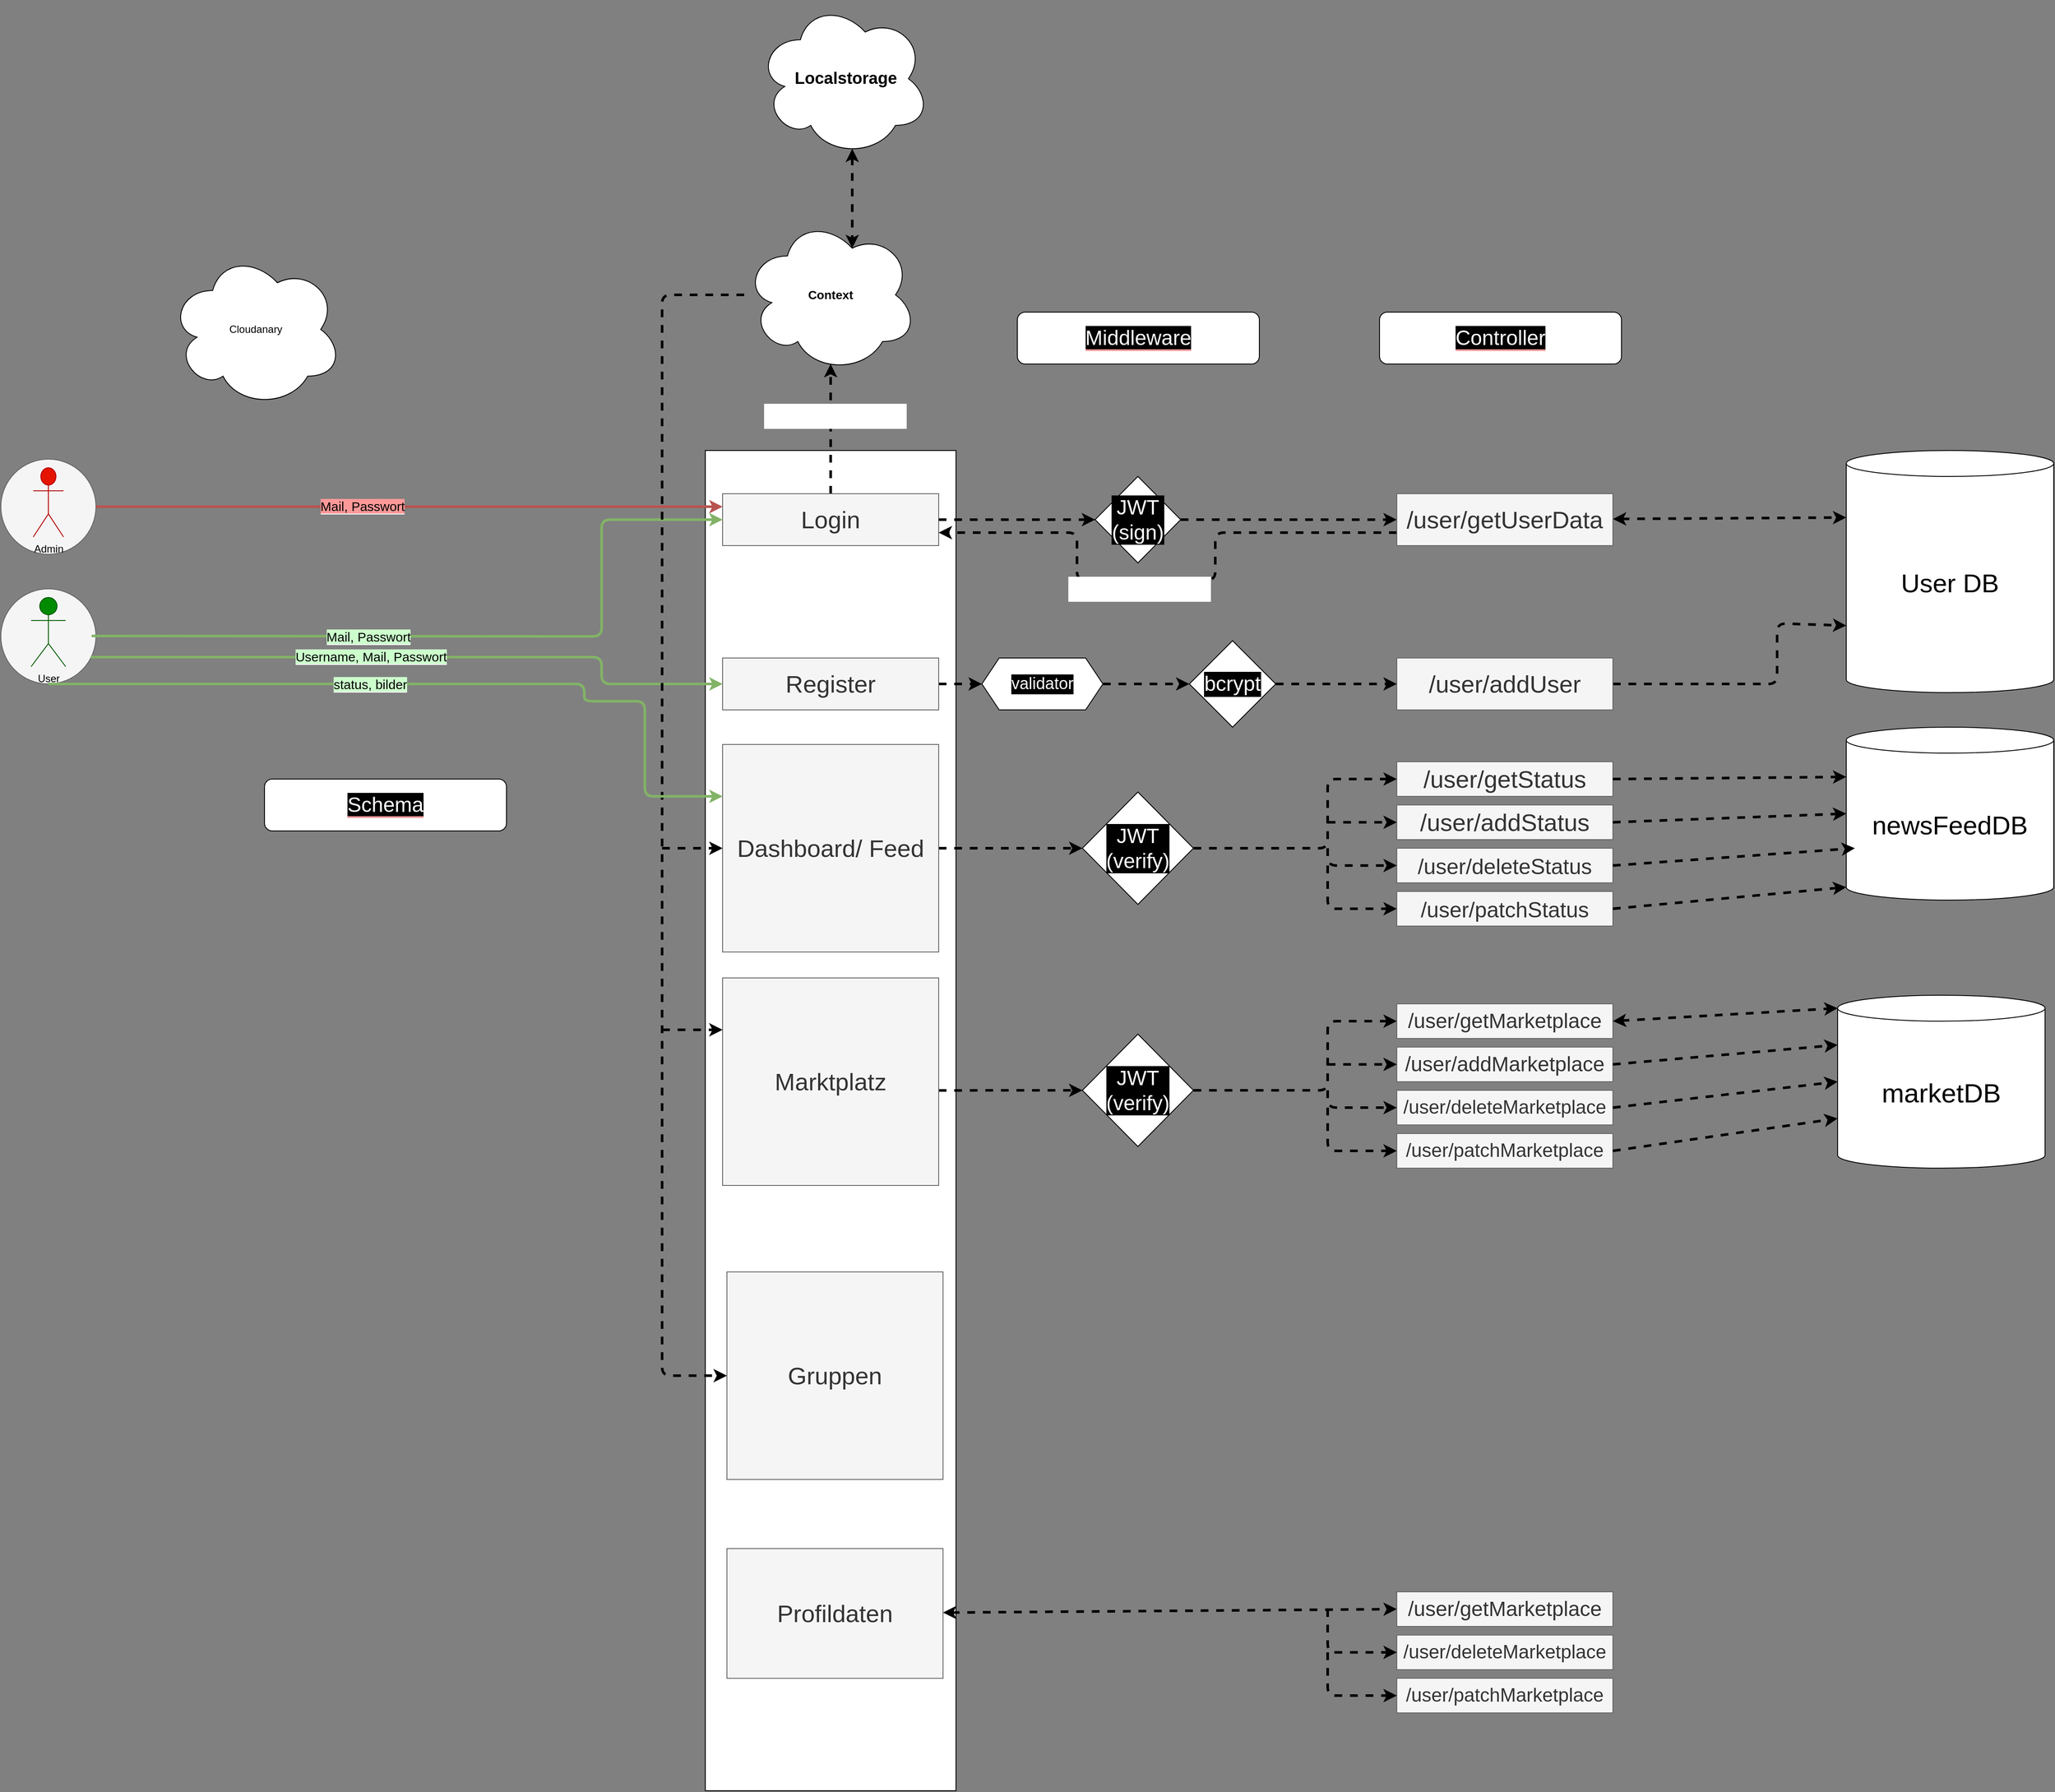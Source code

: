 <mxfile>
    <diagram id="BRW_ZsWo_HDdX70PyCVF" name="Seite-1">
        <mxGraphModel dx="2422" dy="2932" grid="1" gridSize="10" guides="1" tooltips="1" connect="1" arrows="1" fold="1" page="1" pageScale="1" pageWidth="827" pageHeight="1169" background="#808080" math="0" shadow="0">
            <root>
                <mxCell id="0"/>
                <mxCell id="1" parent="0"/>
                <mxCell id="62" value="" style="ellipse;whiteSpace=wrap;html=1;aspect=fixed;fillColor=#f5f5f5;fontColor=#333333;strokeColor=#666666;" vertex="1" parent="1">
                    <mxGeometry x="65" y="250" width="110" height="110" as="geometry"/>
                </mxCell>
                <mxCell id="61" value="" style="ellipse;whiteSpace=wrap;html=1;aspect=fixed;fillColor=#f5f5f5;fontColor=#333333;strokeColor=#666666;" vertex="1" parent="1">
                    <mxGeometry x="65" y="400" width="110" height="110" as="geometry"/>
                </mxCell>
                <mxCell id="2" value="&lt;font style=&quot;font-size: 30px;&quot;&gt;User DB&lt;/font&gt;" style="shape=cylinder3;whiteSpace=wrap;html=1;boundedLbl=1;backgroundOutline=1;size=15;" parent="1" vertex="1">
                    <mxGeometry x="2200" y="240" width="240" height="280" as="geometry"/>
                </mxCell>
                <mxCell id="5" value="Cloudanary&lt;br&gt;" style="ellipse;shape=cloud;whiteSpace=wrap;html=1;" parent="1" vertex="1">
                    <mxGeometry x="260" y="10" width="200" height="180" as="geometry"/>
                </mxCell>
                <mxCell id="6" value="&lt;font style=&quot;font-size: 14px;&quot;&gt;&lt;b&gt;Context&lt;/b&gt;&lt;/font&gt;" style="ellipse;shape=cloud;whiteSpace=wrap;html=1;" parent="1" vertex="1">
                    <mxGeometry x="925" y="-30" width="200" height="180" as="geometry"/>
                </mxCell>
                <mxCell id="10" value="&lt;font color=&quot;#000000&quot;&gt;Admin&lt;/font&gt;" style="shape=umlActor;verticalLabelPosition=bottom;verticalAlign=top;html=1;outlineConnect=0;fillColor=#e51400;fontColor=#ffffff;strokeColor=#B20000;" parent="1" vertex="1">
                    <mxGeometry x="102.5" y="260" width="35" height="80" as="geometry"/>
                </mxCell>
                <mxCell id="12" value="&lt;font color=&quot;#000000&quot;&gt;User&lt;/font&gt;" style="shape=umlActor;verticalLabelPosition=bottom;verticalAlign=top;html=1;outlineConnect=0;fillColor=#008a00;fontColor=#ffffff;strokeColor=#005700;" parent="1" vertex="1">
                    <mxGeometry x="100" y="410" width="40" height="80" as="geometry"/>
                </mxCell>
                <mxCell id="60" value="&lt;font style=&quot;font-size: 30px;&quot;&gt;newsFeedDB&lt;/font&gt;" style="shape=cylinder3;whiteSpace=wrap;html=1;boundedLbl=1;backgroundOutline=1;size=15;" vertex="1" parent="1">
                    <mxGeometry x="2200" y="560" width="240" height="200" as="geometry"/>
                </mxCell>
                <mxCell id="63" value="" style="rounded=0;whiteSpace=wrap;html=1;fontColor=#000000;" vertex="1" parent="1">
                    <mxGeometry x="880" y="240" width="290" height="1550" as="geometry"/>
                </mxCell>
                <mxCell id="91" style="edgeStyle=none;html=1;dashed=1;strokeWidth=3;fontSize=24;fontColor=#FFFFFF;" edge="1" parent="1" source="64">
                    <mxGeometry relative="1" as="geometry">
                        <mxPoint x="1025" y="140.0" as="targetPoint"/>
                    </mxGeometry>
                </mxCell>
                <mxCell id="92" value="&lt;span style=&quot;color: rgba(0, 0, 0, 0); font-family: monospace; font-size: 0px; text-align: start; background-color: rgb(42, 37, 47);&quot;&gt;%3CmxGraphModel%3E%3Croot%3E%3CmxCell%20id%3D%220%22%2F%3E%3CmxCell%20id%3D%221%22%20parent%3D%220%22%2F%3E%3CmxCell%20id%3D%222%22%20value%3D%22userObj%22%20style%3D%22edgeLabel%3Bhtml%3D1%3Balign%3Dcenter%3BverticalAlign%3Dmiddle%3Bresizable%3D0%3Bpoints%3D%5B%5D%3BfontSize%3D24%3BfontColor%3D%23FFFFFF%3B%22%20vertex%3D%221%22%20connectable%3D%220%22%20parent%3D%221%22%3E%3CmxGeometry%20x%3D%221381.286%22%20y%3D%22400%22%20as%3D%22geometry%22%2F%3E%3C%2FmxCell%3E%3C%2Froot%3E%3C%2FmxGraphModel%3E&lt;/span&gt;&lt;span style=&quot;color: rgba(0, 0, 0, 0); font-family: monospace; font-size: 0px; text-align: start; background-color: rgb(42, 37, 47);&quot;&gt;%3CmxGraphModel%3E%3Croot%3E%3CmxCell%20id%3D%220%22%2F%3E%3CmxCell%20id%3D%221%22%20parent%3D%220%22%2F%3E%3CmxCell%20id%3D%222%22%20value%3D%22userObj%22%20style%3D%22edgeLabel%3Bhtml%3D1%3Balign%3Dcenter%3BverticalAlign%3Dmiddle%3Bresizable%3D0%3Bpoints%3D%5B%5D%3BfontSize%3D24%3BfontColor%3D%23FFFFFF%3B%22%20vertex%3D%221%22%20connectable%3D%220%22%20parent%3D%221%22%3E%3CmxGeometry%20x%3D%221381.286%22%20y%3D%22400%22%20as%3D%22geometry%22%2F%3E%3C%2FmxCell%3E%3C%2Froot%3E%3C%2FmxGraphModel%3E&lt;/span&gt;" style="edgeLabel;html=1;align=center;verticalAlign=middle;resizable=0;points=[];fontSize=24;fontColor=#FFFFFF;" vertex="1" connectable="0" parent="91">
                    <mxGeometry x="0.314" y="5" relative="1" as="geometry">
                        <mxPoint as="offset"/>
                    </mxGeometry>
                </mxCell>
                <mxCell id="64" value="&lt;font style=&quot;font-size: 28px;&quot;&gt;Login&lt;/font&gt;" style="rounded=0;whiteSpace=wrap;html=1;fontColor=#333333;fillColor=#f5f5f5;strokeColor=#666666;" vertex="1" parent="1">
                    <mxGeometry x="900" y="290" width="250" height="60" as="geometry"/>
                </mxCell>
                <mxCell id="65" value="" style="endArrow=classic;html=1;fontSize=28;fontColor=#000000;exitX=1;exitY=0.5;exitDx=0;exitDy=0;strokeWidth=3;fillColor=#f8cecc;strokeColor=#b85450;entryX=0;entryY=0.25;entryDx=0;entryDy=0;" edge="1" parent="1" source="62" target="64">
                    <mxGeometry width="50" height="50" relative="1" as="geometry">
                        <mxPoint x="640" y="700" as="sourcePoint"/>
                        <mxPoint x="860" y="305" as="targetPoint"/>
                    </mxGeometry>
                </mxCell>
                <mxCell id="67" value="&lt;span style=&quot;background-color: rgb(255, 153, 153);&quot;&gt;Mail, Passwort&lt;/span&gt;" style="edgeLabel;html=1;align=center;verticalAlign=middle;resizable=0;points=[];fontSize=15;fontColor=#000000;" vertex="1" connectable="0" parent="65">
                    <mxGeometry x="-0.151" y="1" relative="1" as="geometry">
                        <mxPoint as="offset"/>
                    </mxGeometry>
                </mxCell>
                <mxCell id="68" value="" style="endArrow=classic;html=1;fontSize=28;fontColor=#000000;exitX=1;exitY=0.5;exitDx=0;exitDy=0;strokeWidth=3;fillColor=#d5e8d4;strokeColor=#82b366;entryX=0;entryY=0.5;entryDx=0;entryDy=0;" edge="1" parent="1" target="64">
                    <mxGeometry width="50" height="50" relative="1" as="geometry">
                        <mxPoint x="170" y="454.5" as="sourcePoint"/>
                        <mxPoint x="770" y="500" as="targetPoint"/>
                        <Array as="points">
                            <mxPoint x="760" y="455"/>
                            <mxPoint x="760" y="320"/>
                        </Array>
                    </mxGeometry>
                </mxCell>
                <mxCell id="69" value="&lt;span style=&quot;background-color: rgb(204, 255, 204);&quot;&gt;Mail, Passwort&lt;/span&gt;" style="edgeLabel;html=1;align=center;verticalAlign=middle;resizable=0;points=[];fontSize=15;fontColor=#000000;" vertex="1" connectable="0" parent="68">
                    <mxGeometry x="-0.151" y="1" relative="1" as="geometry">
                        <mxPoint x="-47" y="1" as="offset"/>
                    </mxGeometry>
                </mxCell>
                <mxCell id="105" style="edgeStyle=none;html=1;exitX=1;exitY=0.5;exitDx=0;exitDy=0;entryX=0;entryY=0.5;entryDx=0;entryDy=0;dashed=1;strokeWidth=3;fontSize=19;fontColor=#FFFFFF;" edge="1" parent="1" source="70" target="102">
                    <mxGeometry relative="1" as="geometry"/>
                </mxCell>
                <mxCell id="70" value="&lt;font style=&quot;font-size: 28px;&quot;&gt;Register&lt;/font&gt;" style="rounded=0;whiteSpace=wrap;html=1;fontColor=#333333;fillColor=#f5f5f5;strokeColor=#666666;" vertex="1" parent="1">
                    <mxGeometry x="900" y="480" width="250" height="60" as="geometry"/>
                </mxCell>
                <mxCell id="71" value="" style="endArrow=classic;html=1;fontSize=28;fontColor=#000000;exitX=0.945;exitY=0.718;exitDx=0;exitDy=0;strokeWidth=3;fillColor=#d5e8d4;strokeColor=#82b366;entryX=0;entryY=0.5;entryDx=0;entryDy=0;exitPerimeter=0;" edge="1" parent="1" source="61" target="70">
                    <mxGeometry width="50" height="50" relative="1" as="geometry">
                        <mxPoint x="180" y="464.5" as="sourcePoint"/>
                        <mxPoint x="910" y="330" as="targetPoint"/>
                        <Array as="points">
                            <mxPoint x="760" y="479"/>
                            <mxPoint x="760" y="510"/>
                        </Array>
                    </mxGeometry>
                </mxCell>
                <mxCell id="72" value="&lt;span style=&quot;background-color: rgb(204, 255, 204);&quot;&gt;Username, Mail, Passwort&lt;/span&gt;" style="edgeLabel;html=1;align=center;verticalAlign=middle;resizable=0;points=[];fontSize=15;fontColor=#000000;" vertex="1" connectable="0" parent="71">
                    <mxGeometry x="-0.151" y="1" relative="1" as="geometry">
                        <mxPoint as="offset"/>
                    </mxGeometry>
                </mxCell>
                <mxCell id="134" style="edgeStyle=none;html=1;exitX=1;exitY=0.5;exitDx=0;exitDy=0;entryX=0;entryY=0.5;entryDx=0;entryDy=0;strokeWidth=3;fontSize=15;fontColor=#000000;dashed=1;" edge="1" parent="1" source="74" target="131">
                    <mxGeometry relative="1" as="geometry"/>
                </mxCell>
                <mxCell id="74" value="&lt;font style=&quot;font-size: 28px;&quot;&gt;Dashboard/ Feed&lt;/font&gt;" style="rounded=0;whiteSpace=wrap;html=1;fontColor=#333333;fillColor=#f5f5f5;strokeColor=#666666;" vertex="1" parent="1">
                    <mxGeometry x="900" y="580" width="250" height="240" as="geometry"/>
                </mxCell>
                <mxCell id="152" style="edgeStyle=none;html=1;entryX=0;entryY=0.5;entryDx=0;entryDy=0;dashed=1;strokeWidth=3;fontSize=15;fontColor=#000000;exitX=1;exitY=0.542;exitDx=0;exitDy=0;exitPerimeter=0;" edge="1" parent="1" source="75" target="148">
                    <mxGeometry relative="1" as="geometry"/>
                </mxCell>
                <mxCell id="75" value="&lt;font style=&quot;font-size: 28px;&quot;&gt;Marktplatz&lt;/font&gt;" style="rounded=0;whiteSpace=wrap;html=1;fontColor=#333333;fillColor=#f5f5f5;strokeColor=#666666;" vertex="1" parent="1">
                    <mxGeometry x="900" y="850" width="250" height="240" as="geometry"/>
                </mxCell>
                <mxCell id="76" value="&lt;font style=&quot;font-size: 28px;&quot;&gt;Gruppen&lt;/font&gt;" style="rounded=0;whiteSpace=wrap;html=1;fontColor=#333333;fillColor=#f5f5f5;strokeColor=#666666;" vertex="1" parent="1">
                    <mxGeometry x="905" y="1190" width="250" height="240" as="geometry"/>
                </mxCell>
                <mxCell id="78" value="&lt;font style=&quot;background-color: rgb(0, 0, 0); font-size: 24px;&quot; color=&quot;#ffffff&quot;&gt;Middleware&lt;/font&gt;" style="rounded=1;whiteSpace=wrap;html=1;labelBackgroundColor=#FF9999;fontSize=15;fontColor=#000000;" vertex="1" parent="1">
                    <mxGeometry x="1241" y="80" width="280" height="60" as="geometry"/>
                </mxCell>
                <mxCell id="85" style="edgeStyle=none;html=1;strokeWidth=3;fontSize=24;fontColor=#FFFFFF;dashed=1;" edge="1" parent="1" source="79" target="84">
                    <mxGeometry relative="1" as="geometry"/>
                </mxCell>
                <mxCell id="79" value="JWT&lt;br&gt;(sign)" style="rhombus;whiteSpace=wrap;html=1;labelBackgroundColor=#000000;fontSize=24;fontColor=#FFFFFF;" vertex="1" parent="1">
                    <mxGeometry x="1331" y="270" width="99" height="100" as="geometry"/>
                </mxCell>
                <mxCell id="81" value="" style="endArrow=classic;html=1;strokeWidth=3;fontSize=24;fontColor=#FFFFFF;exitX=1;exitY=0.5;exitDx=0;exitDy=0;entryX=0;entryY=0.5;entryDx=0;entryDy=0;dashed=1;" edge="1" parent="1" source="64" target="79">
                    <mxGeometry width="50" height="50" relative="1" as="geometry">
                        <mxPoint x="1250" y="350" as="sourcePoint"/>
                        <mxPoint x="1350" y="320" as="targetPoint"/>
                    </mxGeometry>
                </mxCell>
                <mxCell id="83" value="&lt;font style=&quot;background-color: rgb(0, 0, 0); font-size: 24px;&quot; color=&quot;#ffffff&quot;&gt;Controller&lt;/font&gt;" style="rounded=1;whiteSpace=wrap;html=1;labelBackgroundColor=#FF9999;fontSize=15;fontColor=#000000;" vertex="1" parent="1">
                    <mxGeometry x="1660" y="80" width="280" height="60" as="geometry"/>
                </mxCell>
                <mxCell id="88" style="edgeStyle=none;html=1;exitX=0;exitY=0.75;exitDx=0;exitDy=0;dashed=1;strokeWidth=3;fontSize=24;fontColor=#FFFFFF;entryX=1;entryY=0.75;entryDx=0;entryDy=0;" edge="1" parent="1" source="84" target="64">
                    <mxGeometry relative="1" as="geometry">
                        <mxPoint x="1470" y="334.714" as="targetPoint"/>
                        <Array as="points">
                            <mxPoint x="1470" y="335"/>
                            <mxPoint x="1470" y="390"/>
                            <mxPoint x="1310" y="390"/>
                            <mxPoint x="1310" y="335"/>
                        </Array>
                    </mxGeometry>
                </mxCell>
                <mxCell id="90" value="token (userObj)" style="edgeLabel;html=1;align=center;verticalAlign=middle;resizable=0;points=[];fontSize=24;fontColor=#FFFFFF;" vertex="1" connectable="0" parent="88">
                    <mxGeometry x="0.017" y="-2" relative="1" as="geometry">
                        <mxPoint x="-28" y="12" as="offset"/>
                    </mxGeometry>
                </mxCell>
                <mxCell id="99" style="edgeStyle=none;html=1;entryX=0;entryY=0;entryDx=0;entryDy=77.5;entryPerimeter=0;dashed=1;strokeWidth=3;fontSize=19;fontColor=#FFFFFF;startArrow=classic;startFill=1;" edge="1" parent="1" source="84" target="2">
                    <mxGeometry relative="1" as="geometry"/>
                </mxCell>
                <mxCell id="84" value="&lt;font style=&quot;font-size: 28px;&quot;&gt;/user/getUserData&lt;/font&gt;" style="rounded=0;whiteSpace=wrap;html=1;fontColor=#333333;fillColor=#f5f5f5;strokeColor=#666666;" vertex="1" parent="1">
                    <mxGeometry x="1680" y="290" width="250" height="60" as="geometry"/>
                </mxCell>
                <mxCell id="94" value="token (userObj)" style="edgeLabel;html=1;align=center;verticalAlign=middle;resizable=0;points=[];fontSize=24;fontColor=#FFFFFF;" vertex="1" connectable="0" parent="1">
                    <mxGeometry x="1029.996" y="200" as="geometry"/>
                </mxCell>
                <mxCell id="96" value="&lt;font size=&quot;1&quot; style=&quot;&quot;&gt;&lt;b style=&quot;font-size: 19px;&quot;&gt;&amp;nbsp;Localstorage&lt;/b&gt;&lt;/font&gt;" style="ellipse;shape=cloud;whiteSpace=wrap;html=1;" vertex="1" parent="1">
                    <mxGeometry x="940" y="-280" width="200" height="180" as="geometry"/>
                </mxCell>
                <mxCell id="98" value="" style="endArrow=classic;startArrow=classic;html=1;dashed=1;strokeWidth=3;fontSize=19;fontColor=#FFFFFF;exitX=0.55;exitY=0.95;exitDx=0;exitDy=0;exitPerimeter=0;entryX=0.625;entryY=0.2;entryDx=0;entryDy=0;entryPerimeter=0;" edge="1" parent="1" source="96" target="6">
                    <mxGeometry width="50" height="50" relative="1" as="geometry">
                        <mxPoint x="1060" y="430" as="sourcePoint"/>
                        <mxPoint x="1110" y="380" as="targetPoint"/>
                    </mxGeometry>
                </mxCell>
                <mxCell id="95" style="edgeStyle=none;html=1;dashed=1;strokeWidth=3;fontSize=14;fontColor=#FFFFFF;entryX=0;entryY=0.5;entryDx=0;entryDy=0;" edge="1" parent="1" source="6" target="76">
                    <mxGeometry relative="1" as="geometry">
                        <mxPoint x="820" y="1182.857" as="targetPoint"/>
                        <Array as="points">
                            <mxPoint x="830" y="60"/>
                            <mxPoint x="830" y="660"/>
                            <mxPoint x="830" y="1310"/>
                        </Array>
                    </mxGeometry>
                </mxCell>
                <mxCell id="108" style="edgeStyle=none;html=1;exitX=1;exitY=0.5;exitDx=0;exitDy=0;entryX=0;entryY=0;entryDx=0;entryDy=202.5;entryPerimeter=0;dashed=1;strokeWidth=3;fontSize=19;fontColor=#FFFFFF;" edge="1" parent="1" source="100" target="2">
                    <mxGeometry relative="1" as="geometry">
                        <Array as="points">
                            <mxPoint x="2120" y="510"/>
                            <mxPoint x="2120" y="440"/>
                        </Array>
                    </mxGeometry>
                </mxCell>
                <mxCell id="100" value="&lt;font style=&quot;font-size: 28px;&quot;&gt;/user/addUser&lt;/font&gt;" style="rounded=0;whiteSpace=wrap;html=1;fontColor=#333333;fillColor=#f5f5f5;strokeColor=#666666;" vertex="1" parent="1">
                    <mxGeometry x="1680" y="480" width="250" height="60" as="geometry"/>
                </mxCell>
                <mxCell id="106" style="edgeStyle=none;html=1;dashed=1;strokeWidth=3;fontSize=19;fontColor=#FFFFFF;" edge="1" parent="1" source="102" target="104">
                    <mxGeometry relative="1" as="geometry"/>
                </mxCell>
                <mxCell id="102" value="validator" style="shape=hexagon;perimeter=hexagonPerimeter2;whiteSpace=wrap;html=1;fixedSize=1;labelBackgroundColor=#000000;fontSize=19;fontColor=#FFFFFF;" vertex="1" parent="1">
                    <mxGeometry x="1200" y="480" width="140" height="60" as="geometry"/>
                </mxCell>
                <mxCell id="107" style="edgeStyle=none;html=1;entryX=0;entryY=0.5;entryDx=0;entryDy=0;dashed=1;strokeWidth=3;fontSize=19;fontColor=#FFFFFF;" edge="1" parent="1" source="104" target="100">
                    <mxGeometry relative="1" as="geometry"/>
                </mxCell>
                <mxCell id="104" value="bcrypt" style="rhombus;whiteSpace=wrap;html=1;labelBackgroundColor=#000000;fontSize=24;fontColor=#FFFFFF;" vertex="1" parent="1">
                    <mxGeometry x="1440" y="460" width="100" height="100" as="geometry"/>
                </mxCell>
                <mxCell id="111" value="" style="endArrow=classic;html=1;dashed=1;strokeWidth=3;fontSize=19;fontColor=#FFFFFF;entryX=0;entryY=0.5;entryDx=0;entryDy=0;" edge="1" parent="1" target="74">
                    <mxGeometry width="50" height="50" relative="1" as="geometry">
                        <mxPoint x="830" y="700" as="sourcePoint"/>
                        <mxPoint x="1060" y="880" as="targetPoint"/>
                    </mxGeometry>
                </mxCell>
                <mxCell id="112" value="" style="endArrow=classic;html=1;dashed=1;strokeWidth=3;fontSize=19;fontColor=#FFFFFF;entryX=0;entryY=0.25;entryDx=0;entryDy=0;" edge="1" parent="1" target="75">
                    <mxGeometry width="50" height="50" relative="1" as="geometry">
                        <mxPoint x="830" y="910" as="sourcePoint"/>
                        <mxPoint x="710" y="960" as="targetPoint"/>
                    </mxGeometry>
                </mxCell>
                <mxCell id="113" value="&lt;font style=&quot;font-size: 28px;&quot;&gt;/user/getStatus&lt;/font&gt;" style="rounded=0;whiteSpace=wrap;html=1;fontColor=#333333;fillColor=#f5f5f5;strokeColor=#666666;" vertex="1" parent="1">
                    <mxGeometry x="1680" y="600" width="250" height="40" as="geometry"/>
                </mxCell>
                <mxCell id="114" value="&lt;font style=&quot;font-size: 25px;&quot;&gt;/user/deleteStatus&lt;/font&gt;" style="rounded=0;whiteSpace=wrap;html=1;fontColor=#333333;fillColor=#f5f5f5;strokeColor=#666666;" vertex="1" parent="1">
                    <mxGeometry x="1680" y="700" width="250" height="40" as="geometry"/>
                </mxCell>
                <mxCell id="117" value="&lt;font style=&quot;font-size: 28px;&quot;&gt;/user/addStatus&lt;/font&gt;" style="rounded=0;whiteSpace=wrap;html=1;fontColor=#333333;fillColor=#f5f5f5;strokeColor=#666666;" vertex="1" parent="1">
                    <mxGeometry x="1680" y="650" width="250" height="40" as="geometry"/>
                </mxCell>
                <mxCell id="118" value="&lt;font style=&quot;font-size: 25px;&quot;&gt;/user/patchStatus&lt;/font&gt;" style="rounded=0;whiteSpace=wrap;html=1;fontColor=#333333;fillColor=#f5f5f5;strokeColor=#666666;" vertex="1" parent="1">
                    <mxGeometry x="1680" y="750" width="250" height="40" as="geometry"/>
                </mxCell>
                <mxCell id="119" value="&lt;div style=&quot;text-align: left;&quot;&gt;&lt;span style=&quot;background-color: initial;&quot;&gt;&lt;font style=&quot;font-size: 24px;&quot;&gt;/user/getMarketplace&lt;/font&gt;&lt;/span&gt;&lt;/div&gt;" style="rounded=0;whiteSpace=wrap;html=1;fontColor=#333333;fillColor=#f5f5f5;strokeColor=#666666;" vertex="1" parent="1">
                    <mxGeometry x="1680" y="880" width="250" height="40" as="geometry"/>
                </mxCell>
                <mxCell id="123" value="&lt;div style=&quot;text-align: left;&quot;&gt;&lt;span style=&quot;background-color: initial;&quot;&gt;&lt;font style=&quot;font-size: 24px;&quot;&gt;/user/addMarketplace&lt;/font&gt;&lt;/span&gt;&lt;/div&gt;" style="rounded=0;whiteSpace=wrap;html=1;fontColor=#333333;fillColor=#f5f5f5;strokeColor=#666666;" vertex="1" parent="1">
                    <mxGeometry x="1680" y="930" width="250" height="40" as="geometry"/>
                </mxCell>
                <mxCell id="124" value="&lt;div style=&quot;text-align: left;&quot;&gt;&lt;span style=&quot;background-color: initial;&quot;&gt;&lt;font style=&quot;font-size: 22px;&quot;&gt;/user/deleteMarketplace&lt;/font&gt;&lt;/span&gt;&lt;/div&gt;" style="rounded=0;whiteSpace=wrap;html=1;fontColor=#333333;fillColor=#f5f5f5;strokeColor=#666666;" vertex="1" parent="1">
                    <mxGeometry x="1680" y="980" width="250" height="40" as="geometry"/>
                </mxCell>
                <mxCell id="125" value="&lt;div style=&quot;text-align: left;&quot;&gt;&lt;span style=&quot;background-color: initial;&quot;&gt;&lt;font style=&quot;font-size: 22px;&quot;&gt;/user/patchMarketplace&lt;/font&gt;&lt;/span&gt;&lt;/div&gt;" style="rounded=0;whiteSpace=wrap;html=1;fontColor=#333333;fillColor=#f5f5f5;strokeColor=#666666;" vertex="1" parent="1">
                    <mxGeometry x="1680" y="1030" width="250" height="40" as="geometry"/>
                </mxCell>
                <mxCell id="126" value="&lt;font style=&quot;background-color: rgb(0, 0, 0); font-size: 24px;&quot; color=&quot;#ffffff&quot;&gt;Schema&lt;/font&gt;" style="rounded=1;whiteSpace=wrap;html=1;labelBackgroundColor=#FF9999;fontSize=15;fontColor=#000000;" vertex="1" parent="1">
                    <mxGeometry x="370" y="620" width="280" height="60" as="geometry"/>
                </mxCell>
                <mxCell id="127" style="edgeStyle=none;html=1;exitX=0.5;exitY=1;exitDx=0;exitDy=0;entryX=0;entryY=0.25;entryDx=0;entryDy=0;strokeWidth=3;fontSize=22;fontColor=#FFFFFF;fillColor=#d5e8d4;strokeColor=#82b366;" edge="1" parent="1" source="61" target="74">
                    <mxGeometry relative="1" as="geometry">
                        <Array as="points">
                            <mxPoint x="740" y="510"/>
                            <mxPoint x="740" y="530"/>
                            <mxPoint x="810" y="530"/>
                            <mxPoint x="810" y="640"/>
                        </Array>
                    </mxGeometry>
                </mxCell>
                <mxCell id="128" value="&lt;font color=&quot;#000000&quot; style=&quot;font-size: 15px; background-color: rgb(204, 255, 204);&quot;&gt;status, bilder&lt;/font&gt;" style="edgeLabel;html=1;align=center;verticalAlign=middle;resizable=0;points=[];fontSize=15;fontColor=#FFFFFF;spacing=0;" vertex="1" connectable="0" parent="127">
                    <mxGeometry x="-0.183" y="-1" relative="1" as="geometry">
                        <mxPoint y="-1" as="offset"/>
                    </mxGeometry>
                </mxCell>
                <mxCell id="135" style="edgeStyle=none;html=1;exitX=1;exitY=0.5;exitDx=0;exitDy=0;entryX=0;entryY=0.5;entryDx=0;entryDy=0;dashed=1;strokeWidth=3;fontSize=15;fontColor=#000000;" edge="1" parent="1" source="131" target="113">
                    <mxGeometry relative="1" as="geometry">
                        <Array as="points">
                            <mxPoint x="1600" y="700"/>
                            <mxPoint x="1600" y="620"/>
                        </Array>
                    </mxGeometry>
                </mxCell>
                <mxCell id="131" value="JWT&lt;br&gt;(verify)" style="rhombus;whiteSpace=wrap;html=1;labelBackgroundColor=#000000;fontSize=24;fontColor=#FFFFFF;" vertex="1" parent="1">
                    <mxGeometry x="1316.25" y="635" width="128.5" height="130" as="geometry"/>
                </mxCell>
                <mxCell id="136" value="" style="endArrow=classic;html=1;dashed=1;strokeWidth=3;fontSize=15;fontColor=#000000;entryX=0;entryY=0.5;entryDx=0;entryDy=0;" edge="1" parent="1" target="117">
                    <mxGeometry width="50" height="50" relative="1" as="geometry">
                        <mxPoint x="1600" y="670" as="sourcePoint"/>
                        <mxPoint x="1230" y="620" as="targetPoint"/>
                    </mxGeometry>
                </mxCell>
                <mxCell id="137" value="" style="endArrow=classic;html=1;dashed=1;strokeWidth=3;fontSize=15;fontColor=#000000;entryX=0;entryY=0.5;entryDx=0;entryDy=0;" edge="1" parent="1" target="114">
                    <mxGeometry width="50" height="50" relative="1" as="geometry">
                        <mxPoint x="1600" y="700" as="sourcePoint"/>
                        <mxPoint x="1230" y="620" as="targetPoint"/>
                        <Array as="points">
                            <mxPoint x="1600" y="720"/>
                        </Array>
                    </mxGeometry>
                </mxCell>
                <mxCell id="138" value="" style="endArrow=classic;html=1;dashed=1;strokeWidth=3;fontSize=15;fontColor=#000000;entryX=0;entryY=0.5;entryDx=0;entryDy=0;" edge="1" parent="1" target="118">
                    <mxGeometry width="50" height="50" relative="1" as="geometry">
                        <mxPoint x="1600" y="720" as="sourcePoint"/>
                        <mxPoint x="1230" y="620" as="targetPoint"/>
                        <Array as="points">
                            <mxPoint x="1600" y="770"/>
                        </Array>
                    </mxGeometry>
                </mxCell>
                <mxCell id="147" style="edgeStyle=none;html=1;exitX=1;exitY=0.5;exitDx=0;exitDy=0;dashed=1;strokeWidth=3;fontSize=15;fontColor=#000000;entryX=0;entryY=0.5;entryDx=0;entryDy=0;" edge="1" parent="1" source="148" target="119">
                    <mxGeometry relative="1" as="geometry">
                        <mxPoint x="1660" y="910" as="targetPoint"/>
                        <Array as="points">
                            <mxPoint x="1600" y="980"/>
                            <mxPoint x="1600" y="900"/>
                        </Array>
                    </mxGeometry>
                </mxCell>
                <mxCell id="148" value="JWT&lt;br&gt;(verify)" style="rhombus;whiteSpace=wrap;html=1;labelBackgroundColor=#000000;fontSize=24;fontColor=#FFFFFF;" vertex="1" parent="1">
                    <mxGeometry x="1316.25" y="915" width="128.5" height="130" as="geometry"/>
                </mxCell>
                <mxCell id="149" value="" style="endArrow=classic;html=1;dashed=1;strokeWidth=3;fontSize=15;fontColor=#000000;entryX=0;entryY=0.5;entryDx=0;entryDy=0;" edge="1" parent="1">
                    <mxGeometry width="50" height="50" relative="1" as="geometry">
                        <mxPoint x="1600" y="950" as="sourcePoint"/>
                        <mxPoint x="1680" y="950" as="targetPoint"/>
                    </mxGeometry>
                </mxCell>
                <mxCell id="150" value="" style="endArrow=classic;html=1;dashed=1;strokeWidth=3;fontSize=15;fontColor=#000000;entryX=0;entryY=0.5;entryDx=0;entryDy=0;" edge="1" parent="1">
                    <mxGeometry width="50" height="50" relative="1" as="geometry">
                        <mxPoint x="1600" y="980" as="sourcePoint"/>
                        <mxPoint x="1680" y="1000" as="targetPoint"/>
                        <Array as="points">
                            <mxPoint x="1600" y="1000"/>
                        </Array>
                    </mxGeometry>
                </mxCell>
                <mxCell id="151" value="" style="endArrow=classic;html=1;dashed=1;strokeWidth=3;fontSize=15;fontColor=#000000;entryX=0;entryY=0.5;entryDx=0;entryDy=0;" edge="1" parent="1">
                    <mxGeometry width="50" height="50" relative="1" as="geometry">
                        <mxPoint x="1600" y="1000" as="sourcePoint"/>
                        <mxPoint x="1680" y="1050" as="targetPoint"/>
                        <Array as="points">
                            <mxPoint x="1600" y="1050"/>
                        </Array>
                    </mxGeometry>
                </mxCell>
                <mxCell id="153" value="&lt;font style=&quot;font-size: 31px;&quot;&gt;marketDB&lt;/font&gt;" style="shape=cylinder3;whiteSpace=wrap;html=1;boundedLbl=1;backgroundOutline=1;size=15;" vertex="1" parent="1">
                    <mxGeometry x="2190" y="870" width="240" height="200" as="geometry"/>
                </mxCell>
                <mxCell id="154" value="" style="endArrow=classic;html=1;dashed=1;strokeWidth=3;fontSize=15;fontColor=#000000;exitX=1;exitY=0.5;exitDx=0;exitDy=0;entryX=0;entryY=0;entryDx=0;entryDy=57.5;entryPerimeter=0;" edge="1" parent="1" source="113" target="60">
                    <mxGeometry width="50" height="50" relative="1" as="geometry">
                        <mxPoint x="1890" y="730" as="sourcePoint"/>
                        <mxPoint x="1940" y="680" as="targetPoint"/>
                    </mxGeometry>
                </mxCell>
                <mxCell id="155" value="" style="endArrow=classic;html=1;dashed=1;strokeWidth=3;fontSize=15;fontColor=#000000;exitX=1;exitY=0.5;exitDx=0;exitDy=0;entryX=0;entryY=0.5;entryDx=0;entryDy=0;entryPerimeter=0;" edge="1" parent="1" source="117" target="60">
                    <mxGeometry width="50" height="50" relative="1" as="geometry">
                        <mxPoint x="1470" y="670" as="sourcePoint"/>
                        <mxPoint x="2190" y="670" as="targetPoint"/>
                    </mxGeometry>
                </mxCell>
                <mxCell id="156" value="" style="endArrow=classic;html=1;dashed=1;strokeWidth=3;fontSize=15;fontColor=#000000;exitX=1;exitY=0.5;exitDx=0;exitDy=0;" edge="1" parent="1" source="114">
                    <mxGeometry width="50" height="50" relative="1" as="geometry">
                        <mxPoint x="1470" y="670" as="sourcePoint"/>
                        <mxPoint x="2210" y="700" as="targetPoint"/>
                    </mxGeometry>
                </mxCell>
                <mxCell id="157" value="" style="endArrow=classic;html=1;dashed=1;strokeWidth=3;fontSize=15;fontColor=#000000;exitX=1;exitY=0.5;exitDx=0;exitDy=0;entryX=0;entryY=1;entryDx=0;entryDy=-15;entryPerimeter=0;" edge="1" parent="1" source="118" target="60">
                    <mxGeometry width="50" height="50" relative="1" as="geometry">
                        <mxPoint x="1470" y="670" as="sourcePoint"/>
                        <mxPoint x="1520" y="620" as="targetPoint"/>
                    </mxGeometry>
                </mxCell>
                <mxCell id="158" value="" style="endArrow=classic;html=1;dashed=1;strokeWidth=3;fontSize=15;fontColor=#000000;exitX=1;exitY=0.5;exitDx=0;exitDy=0;entryX=0;entryY=0;entryDx=0;entryDy=15;entryPerimeter=0;startArrow=classic;startFill=1;" edge="1" parent="1" source="119" target="153">
                    <mxGeometry width="50" height="50" relative="1" as="geometry">
                        <mxPoint x="1420" y="790" as="sourcePoint"/>
                        <mxPoint x="1470" y="740" as="targetPoint"/>
                    </mxGeometry>
                </mxCell>
                <mxCell id="159" value="" style="endArrow=classic;html=1;dashed=1;strokeWidth=3;fontSize=15;fontColor=#000000;exitX=1;exitY=0.5;exitDx=0;exitDy=0;entryX=0;entryY=0;entryDx=0;entryDy=57.5;entryPerimeter=0;" edge="1" parent="1" source="123" target="153">
                    <mxGeometry width="50" height="50" relative="1" as="geometry">
                        <mxPoint x="1420" y="790" as="sourcePoint"/>
                        <mxPoint x="1470" y="740" as="targetPoint"/>
                    </mxGeometry>
                </mxCell>
                <mxCell id="160" value="" style="endArrow=classic;html=1;dashed=1;strokeWidth=3;fontSize=15;fontColor=#000000;exitX=1;exitY=0.5;exitDx=0;exitDy=0;entryX=0;entryY=0.5;entryDx=0;entryDy=0;entryPerimeter=0;" edge="1" parent="1" source="124" target="153">
                    <mxGeometry width="50" height="50" relative="1" as="geometry">
                        <mxPoint x="1420" y="790" as="sourcePoint"/>
                        <mxPoint x="1470" y="740" as="targetPoint"/>
                    </mxGeometry>
                </mxCell>
                <mxCell id="161" value="" style="endArrow=classic;html=1;dashed=1;strokeWidth=3;fontSize=15;fontColor=#000000;exitX=1;exitY=0.5;exitDx=0;exitDy=0;entryX=0;entryY=0;entryDx=0;entryDy=142.5;entryPerimeter=0;" edge="1" parent="1" source="125" target="153">
                    <mxGeometry width="50" height="50" relative="1" as="geometry">
                        <mxPoint x="1420" y="790" as="sourcePoint"/>
                        <mxPoint x="1470" y="740" as="targetPoint"/>
                    </mxGeometry>
                </mxCell>
                <mxCell id="171" style="edgeStyle=none;html=1;dashed=1;strokeWidth=3;fontSize=30;fontColor=#000000;startArrow=classic;startFill=1;entryX=0;entryY=0.5;entryDx=0;entryDy=0;" edge="1" parent="1" source="163" target="164">
                    <mxGeometry relative="1" as="geometry">
                        <mxPoint x="1550" y="1560" as="targetPoint"/>
                    </mxGeometry>
                </mxCell>
                <mxCell id="163" value="&lt;font style=&quot;font-size: 28px;&quot;&gt;Profildaten&lt;/font&gt;" style="rounded=0;whiteSpace=wrap;html=1;fontColor=#333333;fillColor=#f5f5f5;strokeColor=#666666;" vertex="1" parent="1">
                    <mxGeometry x="905" y="1510" width="250" height="150" as="geometry"/>
                </mxCell>
                <mxCell id="164" value="&lt;div style=&quot;text-align: left;&quot;&gt;&lt;span style=&quot;background-color: initial;&quot;&gt;&lt;font style=&quot;font-size: 24px;&quot;&gt;/user/getMarketplace&lt;/font&gt;&lt;/span&gt;&lt;/div&gt;" style="rounded=0;whiteSpace=wrap;html=1;fontColor=#333333;fillColor=#f5f5f5;strokeColor=#666666;" vertex="1" parent="1">
                    <mxGeometry x="1680" y="1560" width="250" height="40" as="geometry"/>
                </mxCell>
                <mxCell id="166" value="&lt;div style=&quot;text-align: left;&quot;&gt;&lt;span style=&quot;background-color: initial;&quot;&gt;&lt;font style=&quot;font-size: 22px;&quot;&gt;/user/deleteMarketplace&lt;/font&gt;&lt;/span&gt;&lt;/div&gt;" style="rounded=0;whiteSpace=wrap;html=1;fontColor=#333333;fillColor=#f5f5f5;strokeColor=#666666;" vertex="1" parent="1">
                    <mxGeometry x="1680" y="1610" width="250" height="40" as="geometry"/>
                </mxCell>
                <mxCell id="167" value="&lt;div style=&quot;text-align: left;&quot;&gt;&lt;span style=&quot;background-color: initial;&quot;&gt;&lt;font style=&quot;font-size: 22px;&quot;&gt;/user/patchMarketplace&lt;/font&gt;&lt;/span&gt;&lt;/div&gt;" style="rounded=0;whiteSpace=wrap;html=1;fontColor=#333333;fillColor=#f5f5f5;strokeColor=#666666;" vertex="1" parent="1">
                    <mxGeometry x="1680" y="1660" width="250" height="40" as="geometry"/>
                </mxCell>
                <mxCell id="169" value="" style="endArrow=classic;html=1;dashed=1;strokeWidth=3;fontSize=15;fontColor=#000000;entryX=0;entryY=0.5;entryDx=0;entryDy=0;" edge="1" parent="1">
                    <mxGeometry width="50" height="50" relative="1" as="geometry">
                        <mxPoint x="1600" y="1580" as="sourcePoint"/>
                        <mxPoint x="1680" y="1630" as="targetPoint"/>
                        <Array as="points">
                            <mxPoint x="1600" y="1630"/>
                        </Array>
                    </mxGeometry>
                </mxCell>
                <mxCell id="170" value="" style="endArrow=classic;html=1;dashed=1;strokeWidth=3;fontSize=15;fontColor=#000000;entryX=0;entryY=0.5;entryDx=0;entryDy=0;" edge="1" parent="1">
                    <mxGeometry width="50" height="50" relative="1" as="geometry">
                        <mxPoint x="1600" y="1630" as="sourcePoint"/>
                        <mxPoint x="1680" y="1680" as="targetPoint"/>
                        <Array as="points">
                            <mxPoint x="1600" y="1680"/>
                        </Array>
                    </mxGeometry>
                </mxCell>
            </root>
        </mxGraphModel>
    </diagram>
</mxfile>